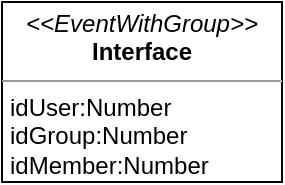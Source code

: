 <mxfile>
    <diagram id="VjfKbdx7VhfyGHrlGPyg" name="Page-1">
        <mxGraphModel dx="1087" dy="860" grid="1" gridSize="10" guides="1" tooltips="1" connect="1" arrows="1" fold="1" page="1" pageScale="1" pageWidth="850" pageHeight="1100" math="0" shadow="0">
            <root>
                <mxCell id="0"/>
                <mxCell id="1" parent="0"/>
                <mxCell id="2" value="&lt;p style=&quot;margin: 0px ; margin-top: 4px ; text-align: center&quot;&gt;&lt;i&gt;&amp;lt;&amp;lt;EventWithGroup&amp;gt;&amp;gt;&lt;/i&gt;&lt;br&gt;&lt;b&gt;Interface&lt;/b&gt;&lt;/p&gt;&lt;hr size=&quot;1&quot;&gt;&lt;p style=&quot;margin: 0px ; margin-left: 4px&quot;&gt;idUser:Number&lt;/p&gt;&lt;p style=&quot;margin: 0px ; margin-left: 4px&quot;&gt;idGroup:Number&lt;/p&gt;&lt;p style=&quot;margin: 0px ; margin-left: 4px&quot;&gt;idMember:Number&lt;/p&gt;" style="verticalAlign=top;align=left;overflow=fill;fontSize=12;fontFamily=Helvetica;html=1;" vertex="1" parent="1">
                    <mxGeometry x="230" y="150" width="140" height="90" as="geometry"/>
                </mxCell>
            </root>
        </mxGraphModel>
    </diagram>
</mxfile>